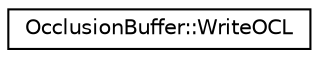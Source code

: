 digraph "Graphical Class Hierarchy"
{
  edge [fontname="Helvetica",fontsize="10",labelfontname="Helvetica",labelfontsize="10"];
  node [fontname="Helvetica",fontsize="10",shape=record];
  rankdir="LR";
  Node1 [label="OcclusionBuffer::WriteOCL",height=0.2,width=0.4,color="black", fillcolor="white", style="filled",URL="$struct_occlusion_buffer_1_1_write_o_c_l.html"];
}
